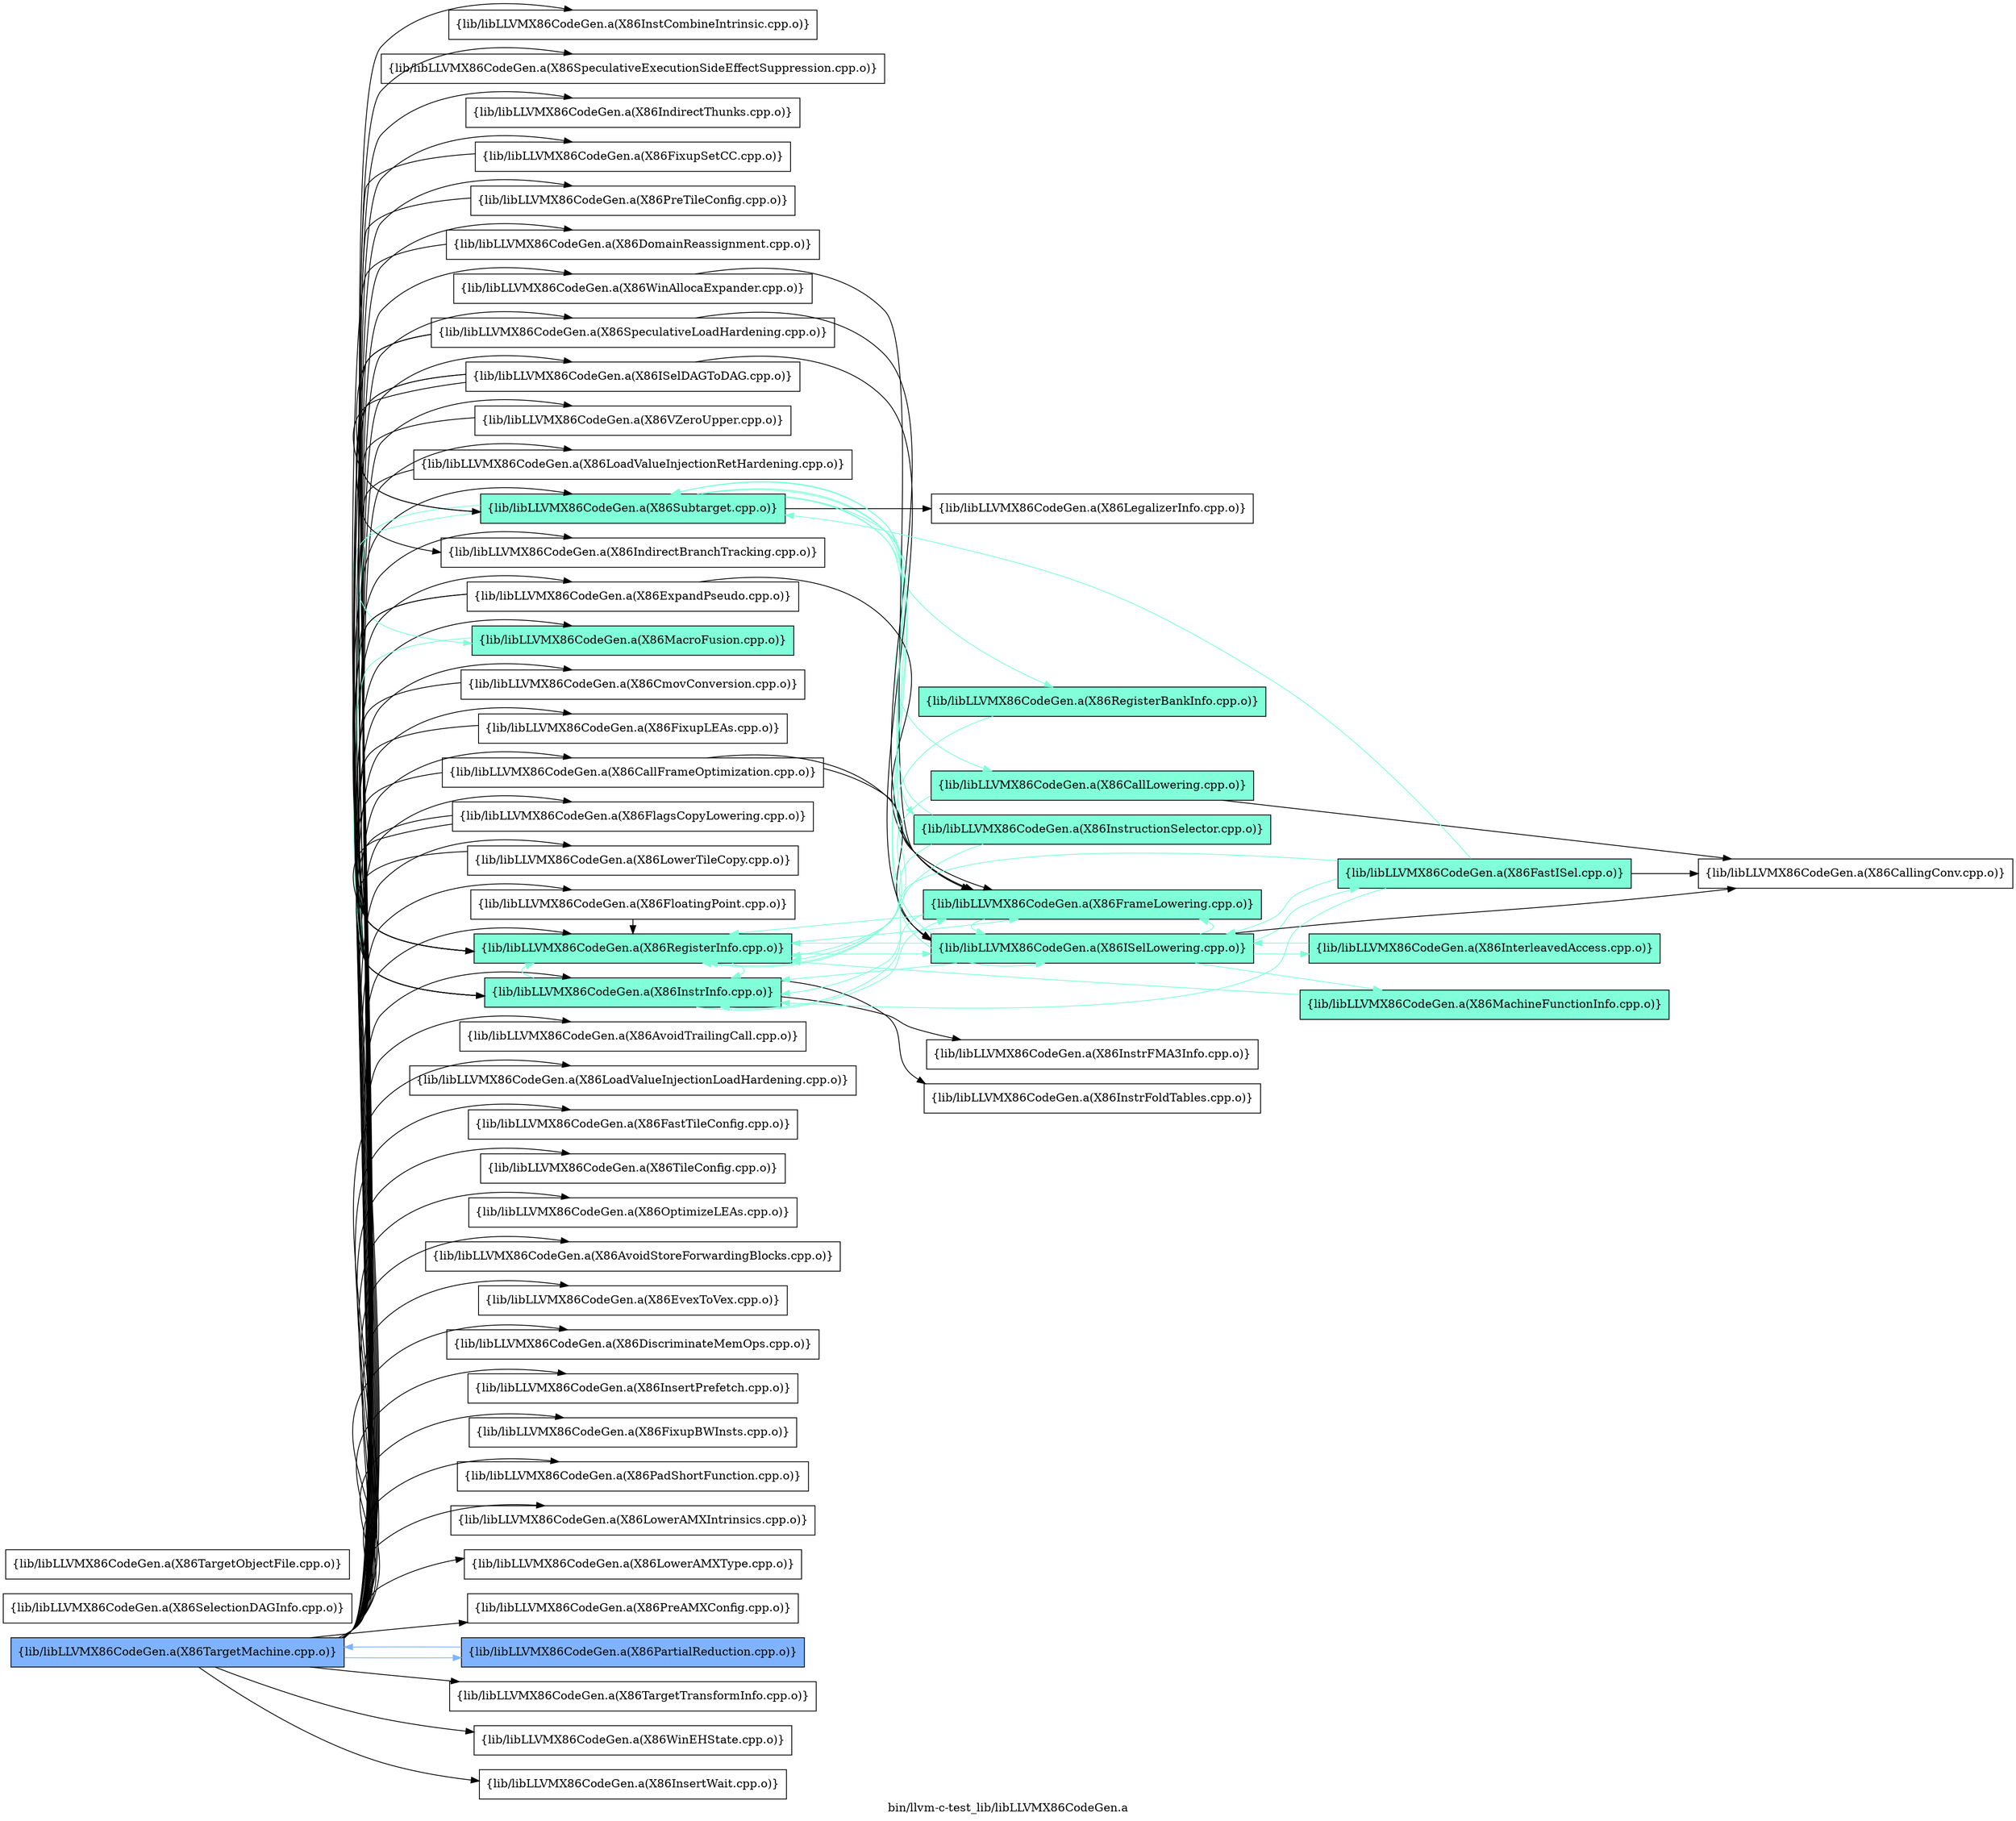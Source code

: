 digraph "bin/llvm-c-test_lib/libLLVMX86CodeGen.a" {
	label="bin/llvm-c-test_lib/libLLVMX86CodeGen.a";
	rankdir=LR;
	{ rank=same; Node0x56177568d2f8;  }
	{ rank=same; Node0x56177568da28; Node0x56177568cd08; Node0x56177568e7e8; Node0x56177568bf98; Node0x56177568bd18; Node0x56177568eec8; Node0x56177568e838; Node0x561775698018; Node0x561775697118; Node0x5617756969e8; Node0x561775691bc8; Node0x5617756922a8; Node0x56177568fcd8; Node0x561775690458; Node0x5617756915d8; Node0x561775691128; Node0x561775691808; Node0x5617756928e8; Node0x561775693158; Node0x561775692f78; Node0x5617756936f8; Node0x56177568a4b8; Node0x56177568b138; Node0x561775691cb8; Node0x561775692938; Node0x5617756904f8; Node0x561775691178; Node0x561775691588; Node0x56177568ef68; Node0x56177568fc88; Node0x56177568ff58; Node0x561775697c58; Node0x561775698dd8; Node0x561775696d58; Node0x561775698478; Node0x561775697438; Node0x561775696f88; Node0x56177569b628; Node0x56177569a408; Node0x561775699be8; Node0x561775699f58;  }
	{ rank=same; Node0x56177568d5c8; Node0x56177568fff8; Node0x561775695598; Node0x561775694648; Node0x561775698d38; Node0x5617756987e8; Node0x56177568dbb8; Node0x56177568f878;  }

	Node0x56177568d2f8 [shape=record,shape=box,group=2,style=filled,fillcolor="0.600000 0.5 1",label="{lib/libLLVMX86CodeGen.a(X86TargetMachine.cpp.o)}"];
	Node0x56177568d2f8 -> Node0x56177568da28;
	Node0x56177568d2f8 -> Node0x56177568cd08;
	Node0x56177568d2f8 -> Node0x56177568e7e8;
	Node0x56177568d2f8 -> Node0x56177568bf98;
	Node0x56177568d2f8 -> Node0x56177568bd18;
	Node0x56177568d2f8 -> Node0x56177568eec8;
	Node0x56177568d2f8 -> Node0x56177568e838;
	Node0x56177568d2f8 -> Node0x561775698018;
	Node0x56177568d2f8 -> Node0x561775697118;
	Node0x56177568d2f8 -> Node0x5617756969e8;
	Node0x56177568d2f8 -> Node0x561775691bc8;
	Node0x56177568d2f8 -> Node0x5617756922a8;
	Node0x56177568d2f8 -> Node0x56177568fcd8;
	Node0x56177568d2f8 -> Node0x561775690458;
	Node0x56177568d2f8 -> Node0x5617756915d8;
	Node0x56177568d2f8 -> Node0x561775691128;
	Node0x56177568d2f8 -> Node0x561775691808;
	Node0x56177568d2f8 -> Node0x5617756928e8;
	Node0x56177568d2f8 -> Node0x561775693158;
	Node0x56177568d2f8 -> Node0x561775692f78;
	Node0x56177568d2f8 -> Node0x5617756936f8;
	Node0x56177568d2f8 -> Node0x56177568a4b8;
	Node0x56177568d2f8 -> Node0x56177568b138;
	Node0x56177568d2f8 -> Node0x561775691cb8;
	Node0x56177568d2f8 -> Node0x561775692938;
	Node0x56177568d2f8 -> Node0x5617756904f8;
	Node0x56177568d2f8 -> Node0x561775691178;
	Node0x56177568d2f8 -> Node0x561775691588;
	Node0x56177568d2f8 -> Node0x56177568ef68;
	Node0x56177568d2f8 -> Node0x56177568fc88;
	Node0x56177568d2f8 -> Node0x56177568ff58;
	Node0x56177568d2f8 -> Node0x561775697c58;
	Node0x56177568d2f8 -> Node0x561775698dd8;
	Node0x56177568d2f8 -> Node0x561775696d58;
	Node0x56177568d2f8 -> Node0x561775698478;
	Node0x56177568d2f8 -> Node0x561775697438[color="0.600000 0.5 1"];
	Node0x56177568d2f8 -> Node0x561775696f88;
	Node0x56177568d2f8 -> Node0x56177569b628;
	Node0x56177568d2f8 -> Node0x56177569a408;
	Node0x56177568d2f8 -> Node0x561775699be8;
	Node0x56177568d2f8 -> Node0x561775699f58;
	Node0x56177568da28 [shape=record,shape=box,group=0,label="{lib/libLLVMX86CodeGen.a(X86InstCombineIntrinsic.cpp.o)}"];
	Node0x56177568cd08 [shape=record,shape=box,group=0,label="{lib/libLLVMX86CodeGen.a(X86SpeculativeExecutionSideEffectSuppression.cpp.o)}"];
	Node0x56177568e7e8 [shape=record,shape=box,group=0,label="{lib/libLLVMX86CodeGen.a(X86IndirectThunks.cpp.o)}"];
	Node0x56177568bf98 [shape=record,shape=box,group=0,label="{lib/libLLVMX86CodeGen.a(X86LoadValueInjectionRetHardening.cpp.o)}"];
	Node0x56177568bf98 -> Node0x56177568bd18;
	Node0x56177568bd18 [shape=record,shape=box,group=1,style=filled,fillcolor="0.450000 0.5 1",label="{lib/libLLVMX86CodeGen.a(X86RegisterInfo.cpp.o)}"];
	Node0x56177568bd18 -> Node0x56177568d5c8[color="0.450000 0.5 1"];
	Node0x56177568bd18 -> Node0x56177568e838[color="0.450000 0.5 1"];
	Node0x56177568bd18 -> Node0x56177568fff8[color="0.450000 0.5 1"];
	Node0x56177568eec8 [shape=record,shape=box,group=1,style=filled,fillcolor="0.450000 0.5 1",label="{lib/libLLVMX86CodeGen.a(X86Subtarget.cpp.o)}"];
	Node0x56177568eec8 -> Node0x56177568d5c8[color="0.450000 0.5 1"];
	Node0x56177568eec8 -> Node0x56177568e838[color="0.450000 0.5 1"];
	Node0x56177568eec8 -> Node0x56177568fff8[color="0.450000 0.5 1"];
	Node0x56177568eec8 -> Node0x561775695598[color="0.450000 0.5 1"];
	Node0x56177568eec8 -> Node0x561775694648;
	Node0x56177568eec8 -> Node0x561775698d38[color="0.450000 0.5 1"];
	Node0x56177568eec8 -> Node0x5617756987e8[color="0.450000 0.5 1"];
	Node0x56177568eec8 -> Node0x561775698018[color="0.450000 0.5 1"];
	Node0x56177568e838 [shape=record,shape=box,group=1,style=filled,fillcolor="0.450000 0.5 1",label="{lib/libLLVMX86CodeGen.a(X86InstrInfo.cpp.o)}"];
	Node0x56177568e838 -> Node0x56177568bd18[color="0.450000 0.5 1"];
	Node0x56177568e838 -> Node0x56177568dbb8;
	Node0x56177568e838 -> Node0x56177568fff8[color="0.450000 0.5 1"];
	Node0x56177568e838 -> Node0x56177568f878;
	Node0x561775698018 [shape=record,shape=box,group=1,style=filled,fillcolor="0.450000 0.5 1",label="{lib/libLLVMX86CodeGen.a(X86MacroFusion.cpp.o)}"];
	Node0x561775698018 -> Node0x56177568e838[color="0.450000 0.5 1"];
	Node0x561775697118 [shape=record,shape=box,group=0,label="{lib/libLLVMX86CodeGen.a(X86AvoidTrailingCall.cpp.o)}"];
	Node0x5617756969e8 [shape=record,shape=box,group=0,label="{lib/libLLVMX86CodeGen.a(X86ExpandPseudo.cpp.o)}"];
	Node0x5617756969e8 -> Node0x56177568bd18;
	Node0x5617756969e8 -> Node0x56177568e838;
	Node0x5617756969e8 -> Node0x56177568fff8;
	Node0x561775691bc8 [shape=record,shape=box,group=0,label="{lib/libLLVMX86CodeGen.a(X86LowerTileCopy.cpp.o)}"];
	Node0x561775691bc8 -> Node0x56177568bd18;
	Node0x5617756922a8 [shape=record,shape=box,group=0,label="{lib/libLLVMX86CodeGen.a(X86FloatingPoint.cpp.o)}"];
	Node0x5617756922a8 -> Node0x56177568bd18;
	Node0x56177568fcd8 [shape=record,shape=box,group=0,label="{lib/libLLVMX86CodeGen.a(X86LoadValueInjectionLoadHardening.cpp.o)}"];
	Node0x561775690458 [shape=record,shape=box,group=0,label="{lib/libLLVMX86CodeGen.a(X86FastTileConfig.cpp.o)}"];
	Node0x5617756915d8 [shape=record,shape=box,group=0,label="{lib/libLLVMX86CodeGen.a(X86TileConfig.cpp.o)}"];
	Node0x561775691128 [shape=record,shape=box,group=0,label="{lib/libLLVMX86CodeGen.a(X86SpeculativeLoadHardening.cpp.o)}"];
	Node0x561775691128 -> Node0x56177568bd18;
	Node0x561775691128 -> Node0x56177568eec8;
	Node0x561775691128 -> Node0x56177568e838;
	Node0x561775691128 -> Node0x56177568fff8;
	Node0x561775691808 [shape=record,shape=box,group=0,label="{lib/libLLVMX86CodeGen.a(X86FlagsCopyLowering.cpp.o)}"];
	Node0x561775691808 -> Node0x56177568bd18;
	Node0x561775691808 -> Node0x56177568e838;
	Node0x5617756928e8 [shape=record,shape=box,group=0,label="{lib/libLLVMX86CodeGen.a(X86FixupSetCC.cpp.o)}"];
	Node0x5617756928e8 -> Node0x56177568bd18;
	Node0x561775693158 [shape=record,shape=box,group=0,label="{lib/libLLVMX86CodeGen.a(X86OptimizeLEAs.cpp.o)}"];
	Node0x561775692f78 [shape=record,shape=box,group=0,label="{lib/libLLVMX86CodeGen.a(X86CallFrameOptimization.cpp.o)}"];
	Node0x561775692f78 -> Node0x56177568bd18;
	Node0x561775692f78 -> Node0x56177568d5c8;
	Node0x561775692f78 -> Node0x56177568fff8;
	Node0x5617756936f8 [shape=record,shape=box,group=0,label="{lib/libLLVMX86CodeGen.a(X86AvoidStoreForwardingBlocks.cpp.o)}"];
	Node0x56177568a4b8 [shape=record,shape=box,group=0,label="{lib/libLLVMX86CodeGen.a(X86PreTileConfig.cpp.o)}"];
	Node0x56177568a4b8 -> Node0x56177568bd18;
	Node0x56177568b138 [shape=record,shape=box,group=0,label="{lib/libLLVMX86CodeGen.a(X86CmovConversion.cpp.o)}"];
	Node0x56177568b138 -> Node0x56177568e838;
	Node0x561775691cb8 [shape=record,shape=box,group=0,label="{lib/libLLVMX86CodeGen.a(X86ISelDAGToDAG.cpp.o)}"];
	Node0x561775691cb8 -> Node0x56177568d5c8;
	Node0x561775691cb8 -> Node0x56177568eec8;
	Node0x561775691cb8 -> Node0x56177568e838;
	Node0x561775691cb8 -> Node0x561775692938;
	Node0x561775692938 [shape=record,shape=box,group=0,label="{lib/libLLVMX86CodeGen.a(X86IndirectBranchTracking.cpp.o)}"];
	Node0x5617756904f8 [shape=record,shape=box,group=0,label="{lib/libLLVMX86CodeGen.a(X86EvexToVex.cpp.o)}"];
	Node0x561775691178 [shape=record,shape=box,group=0,label="{lib/libLLVMX86CodeGen.a(X86DiscriminateMemOps.cpp.o)}"];
	Node0x561775691588 [shape=record,shape=box,group=0,label="{lib/libLLVMX86CodeGen.a(X86InsertPrefetch.cpp.o)}"];
	Node0x56177568ef68 [shape=record,shape=box,group=0,label="{lib/libLLVMX86CodeGen.a(X86FixupBWInsts.cpp.o)}"];
	Node0x56177568fc88 [shape=record,shape=box,group=0,label="{lib/libLLVMX86CodeGen.a(X86PadShortFunction.cpp.o)}"];
	Node0x56177568ff58 [shape=record,shape=box,group=0,label="{lib/libLLVMX86CodeGen.a(X86FixupLEAs.cpp.o)}"];
	Node0x56177568ff58 -> Node0x56177568e838;
	Node0x561775697c58 [shape=record,shape=box,group=0,label="{lib/libLLVMX86CodeGen.a(X86LowerAMXIntrinsics.cpp.o)}"];
	Node0x561775698dd8 [shape=record,shape=box,group=0,label="{lib/libLLVMX86CodeGen.a(X86LowerAMXType.cpp.o)}"];
	Node0x561775696d58 [shape=record,shape=box,group=0,label="{lib/libLLVMX86CodeGen.a(X86PreAMXConfig.cpp.o)}"];
	Node0x561775698478 [shape=record,shape=box,group=0,label="{lib/libLLVMX86CodeGen.a(X86DomainReassignment.cpp.o)}"];
	Node0x561775698478 -> Node0x56177568bd18;
	Node0x561775697438 [shape=record,shape=box,group=2,style=filled,fillcolor="0.600000 0.5 1",label="{lib/libLLVMX86CodeGen.a(X86PartialReduction.cpp.o)}"];
	Node0x561775697438 -> Node0x56177568d2f8[color="0.600000 0.5 1"];
	Node0x561775696f88 [shape=record,shape=box,group=0,label="{lib/libLLVMX86CodeGen.a(X86TargetTransformInfo.cpp.o)}"];
	Node0x56177569b628 [shape=record,shape=box,group=0,label="{lib/libLLVMX86CodeGen.a(X86VZeroUpper.cpp.o)}"];
	Node0x56177569b628 -> Node0x56177568bd18;
	Node0x56177569a408 [shape=record,shape=box,group=0,label="{lib/libLLVMX86CodeGen.a(X86WinAllocaExpander.cpp.o)}"];
	Node0x56177569a408 -> Node0x56177568fff8;
	Node0x561775699be8 [shape=record,shape=box,group=0,label="{lib/libLLVMX86CodeGen.a(X86WinEHState.cpp.o)}"];
	Node0x561775699f58 [shape=record,shape=box,group=0,label="{lib/libLLVMX86CodeGen.a(X86InsertWait.cpp.o)}"];
	Node0x56177568d5c8 [shape=record,shape=box,group=1,style=filled,fillcolor="0.450000 0.5 1",label="{lib/libLLVMX86CodeGen.a(X86ISelLowering.cpp.o)}"];
	Node0x56177568d5c8 -> Node0x56177568bd18[color="0.450000 0.5 1"];
	Node0x56177568d5c8 -> Node0x56177568d898[color="0.450000 0.5 1"];
	Node0x56177568d5c8 -> Node0x56177568c8a8[color="0.450000 0.5 1"];
	Node0x56177568d5c8 -> Node0x56177568eec8[color="0.450000 0.5 1"];
	Node0x56177568d5c8 -> Node0x56177568e838[color="0.450000 0.5 1"];
	Node0x56177568d5c8 -> Node0x56177568fff8[color="0.450000 0.5 1"];
	Node0x56177568d5c8 -> Node0x561775694d28;
	Node0x56177568d5c8 -> Node0x561775697898[color="0.450000 0.5 1"];
	Node0x56177568fff8 [shape=record,shape=box,group=1,style=filled,fillcolor="0.450000 0.5 1",label="{lib/libLLVMX86CodeGen.a(X86FrameLowering.cpp.o)}"];
	Node0x56177568fff8 -> Node0x56177568bd18[color="0.450000 0.5 1"];
	Node0x56177568fff8 -> Node0x56177568d5c8[color="0.450000 0.5 1"];
	Node0x56177568fff8 -> Node0x56177568e838[color="0.450000 0.5 1"];
	Node0x56177568d898 [shape=record,shape=box,group=1,style=filled,fillcolor="0.450000 0.5 1",label="{lib/libLLVMX86CodeGen.a(X86MachineFunctionInfo.cpp.o)}"];
	Node0x56177568d898 -> Node0x56177568bd18[color="0.450000 0.5 1"];
	Node0x56177568c8a8 [shape=record,shape=box,group=1,style=filled,fillcolor="0.450000 0.5 1",label="{lib/libLLVMX86CodeGen.a(X86FastISel.cpp.o)}"];
	Node0x56177568c8a8 -> Node0x56177568bd18[color="0.450000 0.5 1"];
	Node0x56177568c8a8 -> Node0x56177568d5c8[color="0.450000 0.5 1"];
	Node0x56177568c8a8 -> Node0x56177568eec8[color="0.450000 0.5 1"];
	Node0x56177568c8a8 -> Node0x56177568e838[color="0.450000 0.5 1"];
	Node0x56177568c8a8 -> Node0x561775694d28;
	Node0x561775694d28 [shape=record,shape=box,group=0,label="{lib/libLLVMX86CodeGen.a(X86CallingConv.cpp.o)}"];
	Node0x561775697898 [shape=record,shape=box,group=1,style=filled,fillcolor="0.450000 0.5 1",label="{lib/libLLVMX86CodeGen.a(X86InterleavedAccess.cpp.o)}"];
	Node0x561775697898 -> Node0x56177568d5c8[color="0.450000 0.5 1"];
	Node0x561775695598 [shape=record,shape=box,group=1,style=filled,fillcolor="0.450000 0.5 1",label="{lib/libLLVMX86CodeGen.a(X86CallLowering.cpp.o)}"];
	Node0x561775695598 -> Node0x56177568bd18[color="0.450000 0.5 1"];
	Node0x561775695598 -> Node0x561775694d28;
	Node0x561775694648 [shape=record,shape=box,group=0,label="{lib/libLLVMX86CodeGen.a(X86LegalizerInfo.cpp.o)}"];
	Node0x561775698d38 [shape=record,shape=box,group=1,style=filled,fillcolor="0.450000 0.5 1",label="{lib/libLLVMX86CodeGen.a(X86RegisterBankInfo.cpp.o)}"];
	Node0x561775698d38 -> Node0x56177568bd18[color="0.450000 0.5 1"];
	Node0x5617756987e8 [shape=record,shape=box,group=1,style=filled,fillcolor="0.450000 0.5 1",label="{lib/libLLVMX86CodeGen.a(X86InstructionSelector.cpp.o)}"];
	Node0x5617756987e8 -> Node0x56177568bd18[color="0.450000 0.5 1"];
	Node0x5617756987e8 -> Node0x56177568eec8[color="0.450000 0.5 1"];
	Node0x5617756987e8 -> Node0x56177568e838[color="0.450000 0.5 1"];
	Node0x56177568dbb8 [shape=record,shape=box,group=0,label="{lib/libLLVMX86CodeGen.a(X86InstrFoldTables.cpp.o)}"];
	Node0x56177568f878 [shape=record,shape=box,group=0,label="{lib/libLLVMX86CodeGen.a(X86InstrFMA3Info.cpp.o)}"];
	Node0x56177568f058 [shape=record,shape=box,group=0,label="{lib/libLLVMX86CodeGen.a(X86SelectionDAGInfo.cpp.o)}"];
	Node0x5617756968a8 [shape=record,shape=box,group=0,label="{lib/libLLVMX86CodeGen.a(X86TargetObjectFile.cpp.o)}"];
}

